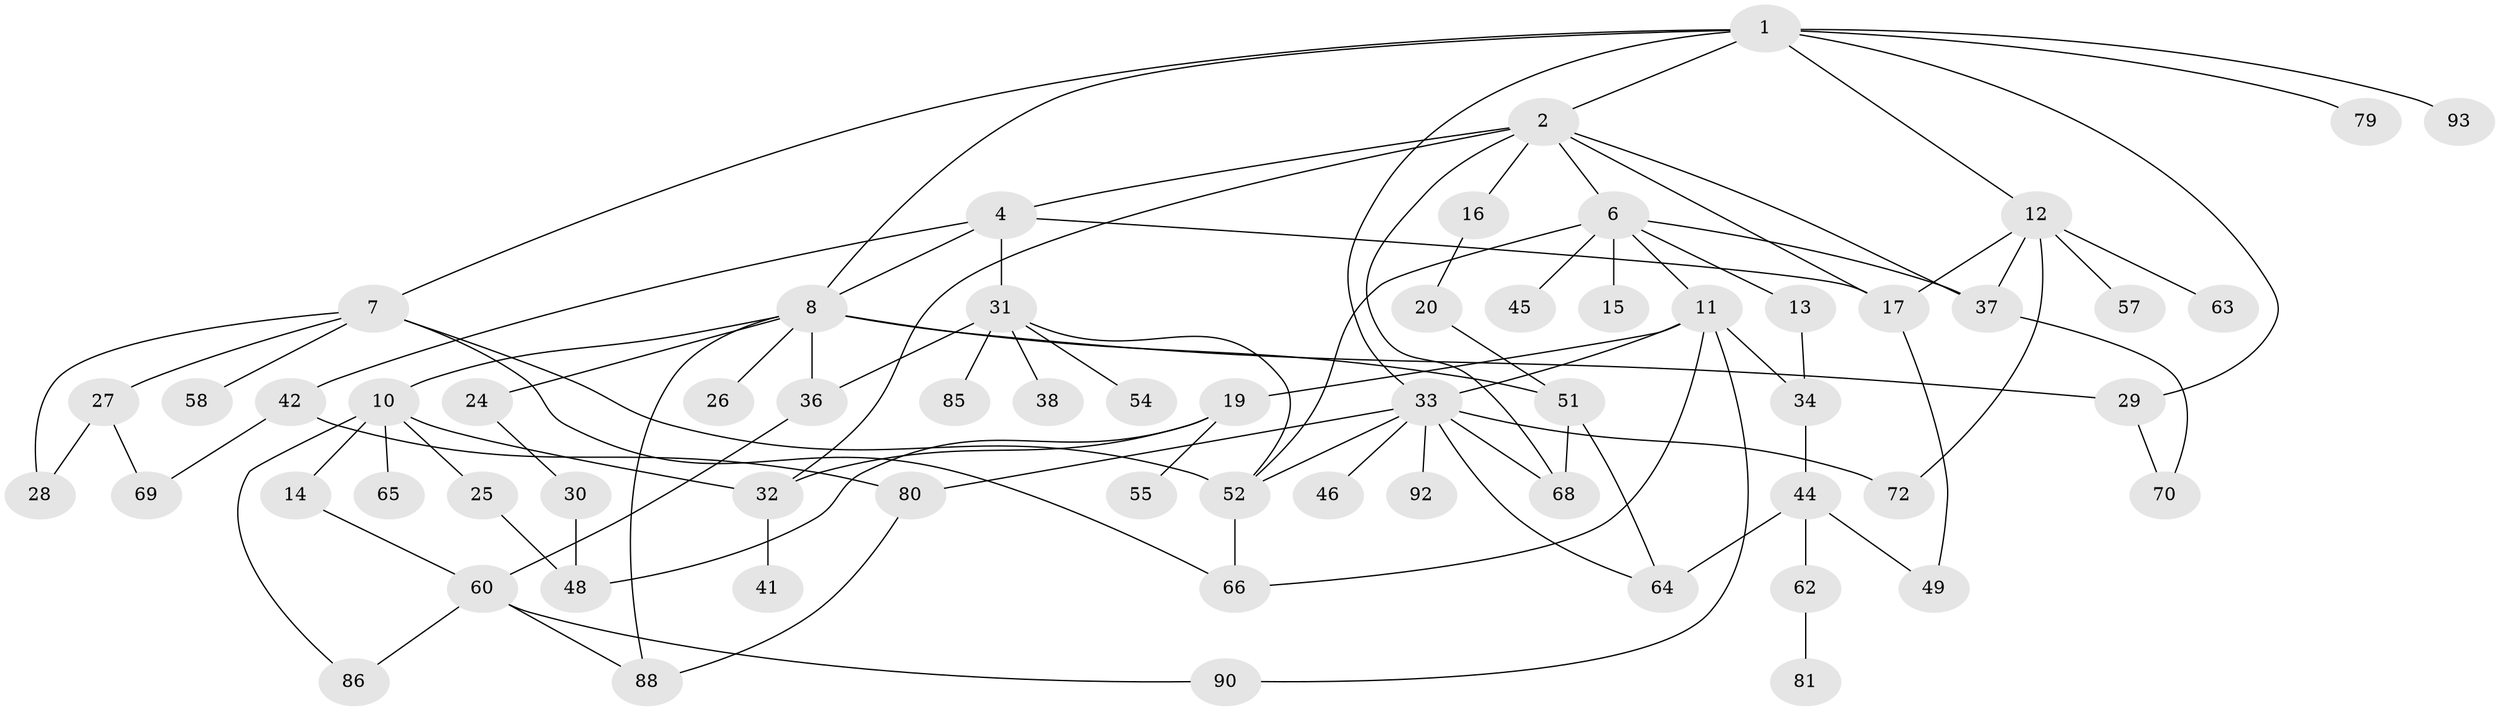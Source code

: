 // original degree distribution, {7: 0.010638297872340425, 6: 0.0425531914893617, 4: 0.1276595744680851, 3: 0.22340425531914893, 5: 0.05319148936170213, 2: 0.30851063829787234, 1: 0.22340425531914893, 8: 0.010638297872340425}
// Generated by graph-tools (version 1.1) at 2025/41/03/06/25 10:41:31]
// undirected, 62 vertices, 95 edges
graph export_dot {
graph [start="1"]
  node [color=gray90,style=filled];
  1 [super="+5"];
  2 [super="+3"];
  4 [super="+40"];
  6 [super="+9"];
  7 [super="+22"];
  8 [super="+21"];
  10 [super="+23"];
  11 [super="+50"];
  12 [super="+61"];
  13;
  14 [super="+91"];
  15;
  16;
  17 [super="+18"];
  19 [super="+39"];
  20;
  24;
  25 [super="+78"];
  26;
  27 [super="+35"];
  28 [super="+83"];
  29 [super="+84"];
  30;
  31 [super="+94"];
  32 [super="+75"];
  33 [super="+74"];
  34;
  36 [super="+43"];
  37 [super="+53"];
  38 [super="+59"];
  41;
  42 [super="+47"];
  44 [super="+56"];
  45;
  46;
  48;
  49;
  51 [super="+73"];
  52 [super="+71"];
  54;
  55;
  57;
  58;
  60 [super="+89"];
  62 [super="+82"];
  63 [super="+67"];
  64 [super="+76"];
  65;
  66 [super="+77"];
  68;
  69;
  70;
  72;
  79;
  80 [super="+87"];
  81;
  85;
  86;
  88;
  90;
  92;
  93;
  1 -- 2;
  1 -- 8;
  1 -- 12;
  1 -- 79;
  1 -- 93;
  1 -- 7;
  1 -- 33;
  1 -- 29;
  2 -- 4;
  2 -- 16;
  2 -- 17;
  2 -- 37;
  2 -- 32;
  2 -- 68;
  2 -- 6;
  4 -- 31;
  4 -- 17;
  4 -- 8;
  4 -- 42;
  6 -- 11;
  6 -- 15;
  6 -- 45;
  6 -- 13;
  6 -- 37;
  6 -- 52;
  7 -- 52;
  7 -- 58;
  7 -- 66;
  7 -- 27;
  7 -- 28;
  8 -- 10;
  8 -- 24;
  8 -- 29;
  8 -- 36;
  8 -- 26;
  8 -- 88;
  8 -- 51;
  10 -- 14;
  10 -- 65;
  10 -- 25;
  10 -- 86;
  10 -- 32;
  11 -- 19;
  11 -- 34;
  11 -- 90;
  11 -- 66;
  11 -- 33;
  12 -- 57;
  12 -- 63;
  12 -- 37;
  12 -- 72;
  12 -- 17;
  13 -- 34;
  14 -- 60;
  16 -- 20;
  17 -- 49;
  19 -- 48;
  19 -- 32;
  19 -- 55;
  20 -- 51;
  24 -- 30;
  25 -- 48;
  27 -- 69;
  27 -- 28;
  29 -- 70;
  30 -- 48;
  31 -- 38;
  31 -- 54;
  31 -- 85;
  31 -- 52;
  31 -- 36;
  32 -- 41;
  33 -- 46;
  33 -- 92;
  33 -- 64;
  33 -- 52;
  33 -- 72;
  33 -- 68;
  33 -- 80;
  34 -- 44;
  36 -- 60;
  37 -- 70;
  42 -- 69;
  42 -- 80;
  44 -- 62;
  44 -- 49;
  44 -- 64;
  51 -- 64;
  51 -- 68;
  52 -- 66;
  60 -- 88;
  60 -- 90;
  60 -- 86;
  62 -- 81;
  80 -- 88;
}
